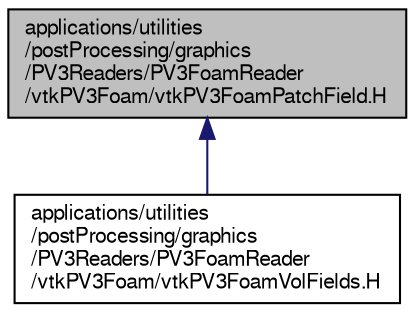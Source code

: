 digraph "applications/utilities/postProcessing/graphics/PV3Readers/PV3FoamReader/vtkPV3Foam/vtkPV3FoamPatchField.H"
{
  bgcolor="transparent";
  edge [fontname="FreeSans",fontsize="10",labelfontname="FreeSans",labelfontsize="10"];
  node [fontname="FreeSans",fontsize="10",shape=record];
  Node9 [label="applications/utilities\l/postProcessing/graphics\l/PV3Readers/PV3FoamReader\l/vtkPV3Foam/vtkPV3FoamPatchField.H",height=0.2,width=0.4,color="black", fillcolor="grey75", style="filled", fontcolor="black"];
  Node9 -> Node10 [dir="back",color="midnightblue",fontsize="10",style="solid",fontname="FreeSans"];
  Node10 [label="applications/utilities\l/postProcessing/graphics\l/PV3Readers/PV3FoamReader\l/vtkPV3Foam/vtkPV3FoamVolFields.H",height=0.2,width=0.4,color="black",URL="$a19241.html"];
}
